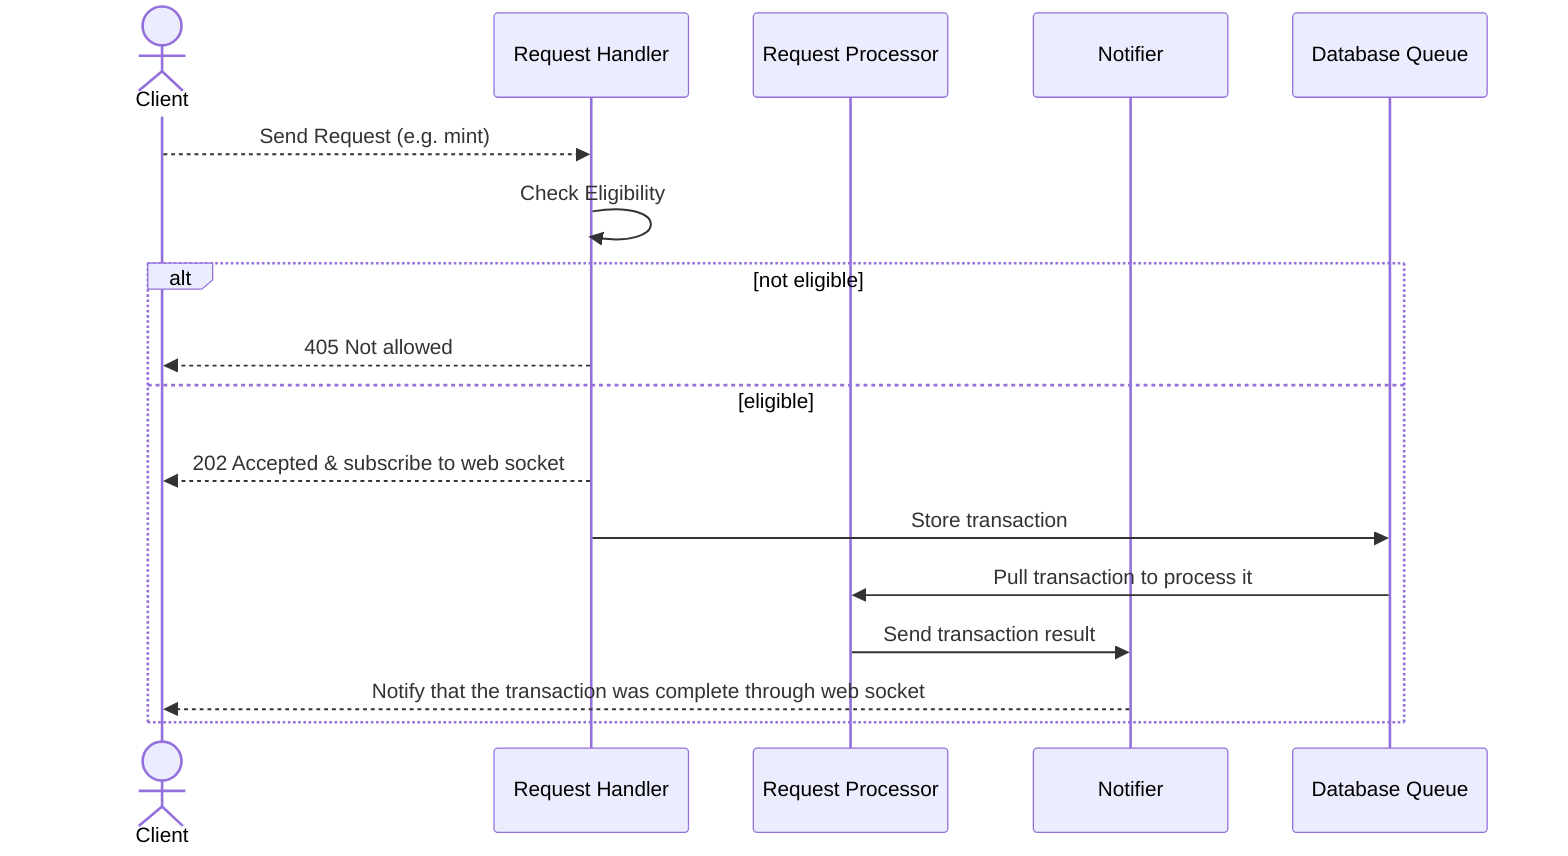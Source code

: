 sequenceDiagram
	actor Client
	participant Request Handler
	participant Request Processor
	participant Notifier
	participant Database Queue
	Client -->> Request Handler: Send Request (e.g. mint)
	Request Handler  ->> Request Handler: Check Eligibility
  alt not eligible
		Request Handler -->> Client: 405 Not allowed
	else eligible
    Request Handler -->> Client: 202 Accepted & subscribe to web socket
	  Request Handler ->> Database Queue: Store transaction
	  Database Queue ->> Request Processor: Pull transaction to process it
	  Request Processor ->> Notifier: Send transaction result
	  Notifier -->> Client: Notify that the transaction was complete through web socket
  end